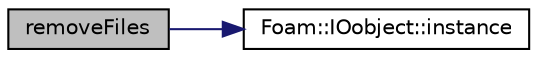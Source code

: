 digraph "removeFiles"
{
  bgcolor="transparent";
  edge [fontname="Helvetica",fontsize="10",labelfontname="Helvetica",labelfontsize="10"];
  node [fontname="Helvetica",fontsize="10",shape=record];
  rankdir="LR";
  Node2974 [label="removeFiles",height=0.2,width=0.4,color="black", fillcolor="grey75", style="filled", fontcolor="black"];
  Node2974 -> Node2975 [color="midnightblue",fontsize="10",style="solid",fontname="Helvetica"];
  Node2975 [label="Foam::IOobject::instance",height=0.2,width=0.4,color="black",URL="$a27249.html#acac6de003b420b848571b5064e50ed89"];
}
